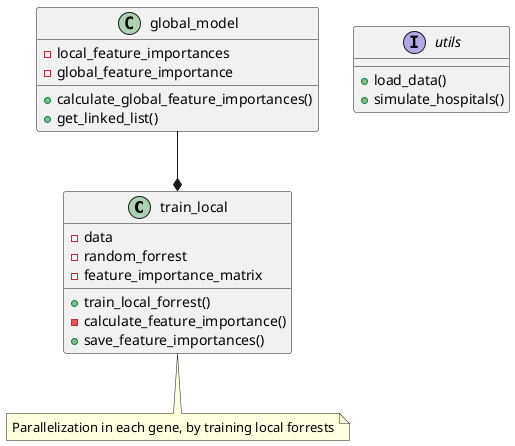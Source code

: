 @startuml
'https://plantuml.com/class-diagram

class train_local{
    -data
    -random_forrest
    -feature_importance_matrix
    +train_local_forrest()
    -calculate_feature_importance()
    +save_feature_importances()
}

class global_model{
    -local_feature_importances
    -global_feature_importance
    +calculate_global_feature_importances()
    +get_linked_list()
}

interface utils{
    +load_data()
    + simulate_hospitals()
}

global_model --* train_local

note "Parallelization in each gene, by training local forrests" as N1
train_local .. N1
@enduml